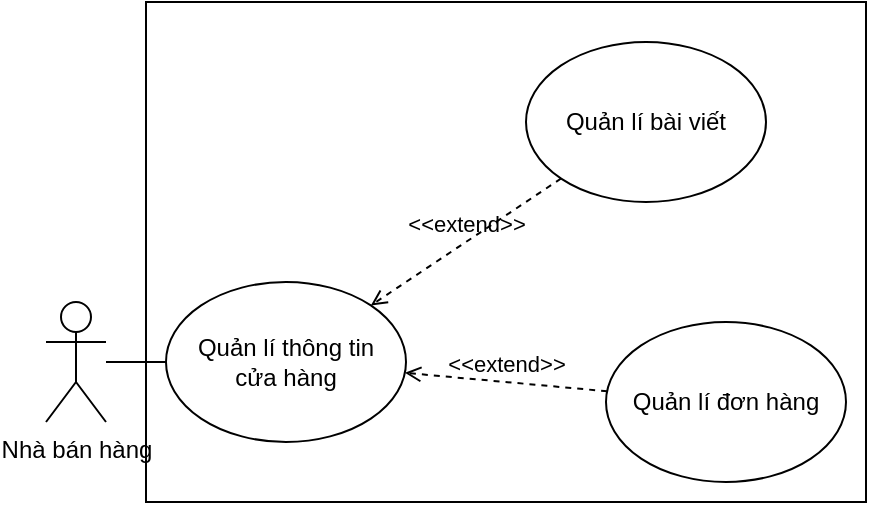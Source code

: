 <mxfile version="19.0.3" type="device"><diagram id="wTYVOGtZnsvkVUzqDsqI" name="Page-1"><mxGraphModel dx="943" dy="614" grid="1" gridSize="10" guides="1" tooltips="1" connect="1" arrows="1" fold="1" page="1" pageScale="1" pageWidth="827" pageHeight="1169" math="0" shadow="0"><root><mxCell id="0"/><mxCell id="1" parent="0"/><mxCell id="3VRLLCzJ8hyApOmVDEJ_-2" value="" style="html=1;" parent="1" vertex="1"><mxGeometry x="330" y="220" width="360" height="250" as="geometry"/></mxCell><mxCell id="4DOqLvGJd3t3ebGpRgVE-2" value="Nhà bán hàng" style="shape=umlActor;verticalLabelPosition=bottom;verticalAlign=top;html=1;outlineConnect=0;" parent="1" vertex="1"><mxGeometry x="280" y="370" width="30" height="60" as="geometry"/></mxCell><mxCell id="4DOqLvGJd3t3ebGpRgVE-5" value="Quản lí thông tin&lt;br&gt;cửa hàng" style="ellipse;whiteSpace=wrap;html=1;" parent="1" vertex="1"><mxGeometry x="340" y="360" width="120" height="80" as="geometry"/></mxCell><mxCell id="4DOqLvGJd3t3ebGpRgVE-18" value="" style="endArrow=none;html=1;rounded=0;entryX=0;entryY=0.5;entryDx=0;entryDy=0;endFill=0;" parent="1" source="4DOqLvGJd3t3ebGpRgVE-2" target="4DOqLvGJd3t3ebGpRgVE-5" edge="1"><mxGeometry width="50" height="50" relative="1" as="geometry"><mxPoint x="410" y="520" as="sourcePoint"/><mxPoint x="351.727" y="594.195" as="targetPoint"/></mxGeometry></mxCell><mxCell id="wgFOuC41ba0-QDRJ9Zb0-1" value="Quản lí bài viết" style="ellipse;whiteSpace=wrap;html=1;" vertex="1" parent="1"><mxGeometry x="520" y="240" width="120" height="80" as="geometry"/></mxCell><mxCell id="wgFOuC41ba0-QDRJ9Zb0-2" value="Quản lí đơn hàng" style="ellipse;whiteSpace=wrap;html=1;" vertex="1" parent="1"><mxGeometry x="560" y="380" width="120" height="80" as="geometry"/></mxCell><mxCell id="wgFOuC41ba0-QDRJ9Zb0-4" value="&amp;lt;&amp;lt;extend&amp;gt;&amp;gt;" style="html=1;verticalAlign=bottom;labelBackgroundColor=none;endArrow=open;endFill=0;dashed=1;rounded=0;" edge="1" parent="1" source="wgFOuC41ba0-QDRJ9Zb0-1" target="4DOqLvGJd3t3ebGpRgVE-5"><mxGeometry width="160" relative="1" as="geometry"><mxPoint x="330" y="430" as="sourcePoint"/><mxPoint x="490" y="430" as="targetPoint"/></mxGeometry></mxCell><mxCell id="wgFOuC41ba0-QDRJ9Zb0-5" value="&amp;lt;&amp;lt;extend&amp;gt;&amp;gt;" style="html=1;verticalAlign=bottom;labelBackgroundColor=none;endArrow=open;endFill=0;dashed=1;rounded=0;" edge="1" parent="1" source="wgFOuC41ba0-QDRJ9Zb0-2" target="4DOqLvGJd3t3ebGpRgVE-5"><mxGeometry width="160" relative="1" as="geometry"><mxPoint x="547.496" y="318.233" as="sourcePoint"/><mxPoint x="452.426" y="381.716" as="targetPoint"/></mxGeometry></mxCell></root></mxGraphModel></diagram></mxfile>